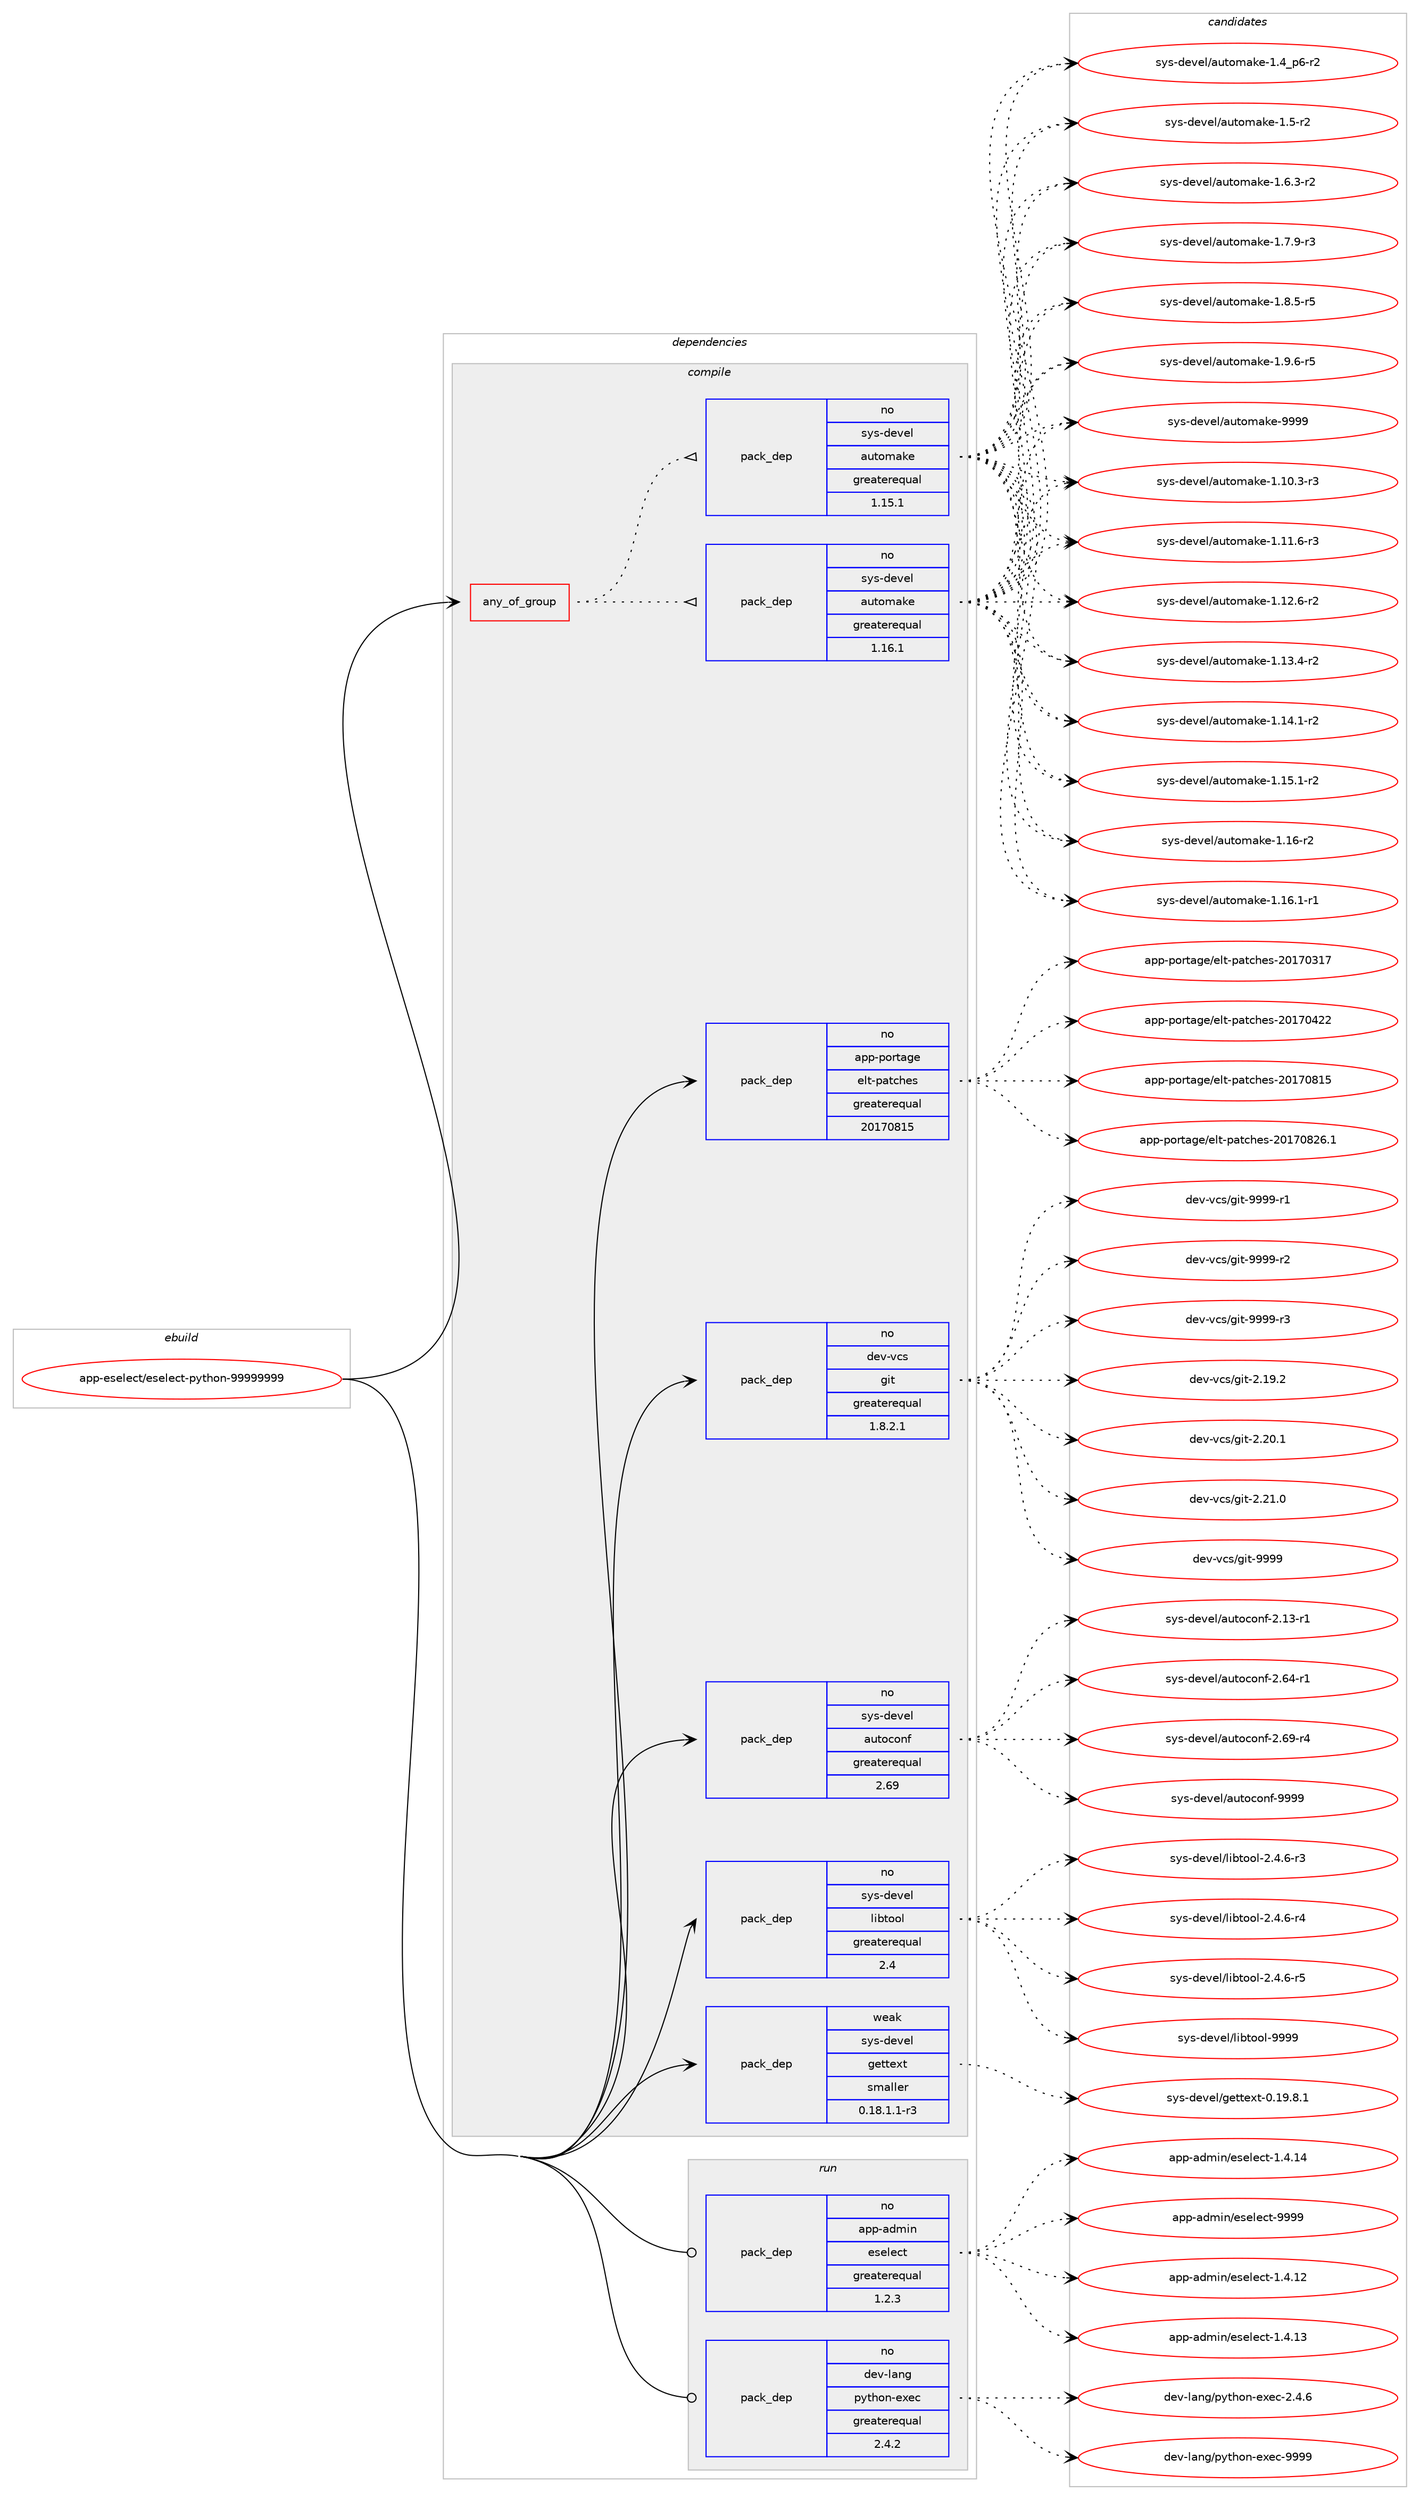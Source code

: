 digraph prolog {

# *************
# Graph options
# *************

newrank=true;
concentrate=true;
compound=true;
graph [rankdir=LR,fontname=Helvetica,fontsize=10,ranksep=1.5];#, ranksep=2.5, nodesep=0.2];
edge  [arrowhead=vee];
node  [fontname=Helvetica,fontsize=10];

# **********
# The ebuild
# **********

subgraph cluster_leftcol {
color=gray;
rank=same;
label=<<i>ebuild</i>>;
id [label="app-eselect/eselect-python-99999999", color=red, width=4, href="../app-eselect/eselect-python-99999999.svg"];
}

# ****************
# The dependencies
# ****************

subgraph cluster_midcol {
color=gray;
label=<<i>dependencies</i>>;
subgraph cluster_compile {
fillcolor="#eeeeee";
style=filled;
label=<<i>compile</i>>;
subgraph any19543 {
dependency1293661 [label=<<TABLE BORDER="0" CELLBORDER="1" CELLSPACING="0" CELLPADDING="4"><TR><TD CELLPADDING="10">any_of_group</TD></TR></TABLE>>, shape=none, color=red];subgraph pack921272 {
dependency1293662 [label=<<TABLE BORDER="0" CELLBORDER="1" CELLSPACING="0" CELLPADDING="4" WIDTH="220"><TR><TD ROWSPAN="6" CELLPADDING="30">pack_dep</TD></TR><TR><TD WIDTH="110">no</TD></TR><TR><TD>sys-devel</TD></TR><TR><TD>automake</TD></TR><TR><TD>greaterequal</TD></TR><TR><TD>1.16.1</TD></TR></TABLE>>, shape=none, color=blue];
}
dependency1293661:e -> dependency1293662:w [weight=20,style="dotted",arrowhead="oinv"];
subgraph pack921273 {
dependency1293663 [label=<<TABLE BORDER="0" CELLBORDER="1" CELLSPACING="0" CELLPADDING="4" WIDTH="220"><TR><TD ROWSPAN="6" CELLPADDING="30">pack_dep</TD></TR><TR><TD WIDTH="110">no</TD></TR><TR><TD>sys-devel</TD></TR><TR><TD>automake</TD></TR><TR><TD>greaterequal</TD></TR><TR><TD>1.15.1</TD></TR></TABLE>>, shape=none, color=blue];
}
dependency1293661:e -> dependency1293663:w [weight=20,style="dotted",arrowhead="oinv"];
}
id:e -> dependency1293661:w [weight=20,style="solid",arrowhead="vee"];
subgraph pack921274 {
dependency1293664 [label=<<TABLE BORDER="0" CELLBORDER="1" CELLSPACING="0" CELLPADDING="4" WIDTH="220"><TR><TD ROWSPAN="6" CELLPADDING="30">pack_dep</TD></TR><TR><TD WIDTH="110">no</TD></TR><TR><TD>app-portage</TD></TR><TR><TD>elt-patches</TD></TR><TR><TD>greaterequal</TD></TR><TR><TD>20170815</TD></TR></TABLE>>, shape=none, color=blue];
}
id:e -> dependency1293664:w [weight=20,style="solid",arrowhead="vee"];
subgraph pack921275 {
dependency1293665 [label=<<TABLE BORDER="0" CELLBORDER="1" CELLSPACING="0" CELLPADDING="4" WIDTH="220"><TR><TD ROWSPAN="6" CELLPADDING="30">pack_dep</TD></TR><TR><TD WIDTH="110">no</TD></TR><TR><TD>dev-vcs</TD></TR><TR><TD>git</TD></TR><TR><TD>greaterequal</TD></TR><TR><TD>1.8.2.1</TD></TR></TABLE>>, shape=none, color=blue];
}
id:e -> dependency1293665:w [weight=20,style="solid",arrowhead="vee"];
subgraph pack921276 {
dependency1293666 [label=<<TABLE BORDER="0" CELLBORDER="1" CELLSPACING="0" CELLPADDING="4" WIDTH="220"><TR><TD ROWSPAN="6" CELLPADDING="30">pack_dep</TD></TR><TR><TD WIDTH="110">no</TD></TR><TR><TD>sys-devel</TD></TR><TR><TD>autoconf</TD></TR><TR><TD>greaterequal</TD></TR><TR><TD>2.69</TD></TR></TABLE>>, shape=none, color=blue];
}
id:e -> dependency1293666:w [weight=20,style="solid",arrowhead="vee"];
subgraph pack921277 {
dependency1293667 [label=<<TABLE BORDER="0" CELLBORDER="1" CELLSPACING="0" CELLPADDING="4" WIDTH="220"><TR><TD ROWSPAN="6" CELLPADDING="30">pack_dep</TD></TR><TR><TD WIDTH="110">no</TD></TR><TR><TD>sys-devel</TD></TR><TR><TD>libtool</TD></TR><TR><TD>greaterequal</TD></TR><TR><TD>2.4</TD></TR></TABLE>>, shape=none, color=blue];
}
id:e -> dependency1293667:w [weight=20,style="solid",arrowhead="vee"];
subgraph pack921278 {
dependency1293668 [label=<<TABLE BORDER="0" CELLBORDER="1" CELLSPACING="0" CELLPADDING="4" WIDTH="220"><TR><TD ROWSPAN="6" CELLPADDING="30">pack_dep</TD></TR><TR><TD WIDTH="110">weak</TD></TR><TR><TD>sys-devel</TD></TR><TR><TD>gettext</TD></TR><TR><TD>smaller</TD></TR><TR><TD>0.18.1.1-r3</TD></TR></TABLE>>, shape=none, color=blue];
}
id:e -> dependency1293668:w [weight=20,style="solid",arrowhead="vee"];
}
subgraph cluster_compileandrun {
fillcolor="#eeeeee";
style=filled;
label=<<i>compile and run</i>>;
}
subgraph cluster_run {
fillcolor="#eeeeee";
style=filled;
label=<<i>run</i>>;
subgraph pack921279 {
dependency1293669 [label=<<TABLE BORDER="0" CELLBORDER="1" CELLSPACING="0" CELLPADDING="4" WIDTH="220"><TR><TD ROWSPAN="6" CELLPADDING="30">pack_dep</TD></TR><TR><TD WIDTH="110">no</TD></TR><TR><TD>app-admin</TD></TR><TR><TD>eselect</TD></TR><TR><TD>greaterequal</TD></TR><TR><TD>1.2.3</TD></TR></TABLE>>, shape=none, color=blue];
}
id:e -> dependency1293669:w [weight=20,style="solid",arrowhead="odot"];
subgraph pack921280 {
dependency1293670 [label=<<TABLE BORDER="0" CELLBORDER="1" CELLSPACING="0" CELLPADDING="4" WIDTH="220"><TR><TD ROWSPAN="6" CELLPADDING="30">pack_dep</TD></TR><TR><TD WIDTH="110">no</TD></TR><TR><TD>dev-lang</TD></TR><TR><TD>python-exec</TD></TR><TR><TD>greaterequal</TD></TR><TR><TD>2.4.2</TD></TR></TABLE>>, shape=none, color=blue];
}
id:e -> dependency1293670:w [weight=20,style="solid",arrowhead="odot"];
}
}

# **************
# The candidates
# **************

subgraph cluster_choices {
rank=same;
color=gray;
label=<<i>candidates</i>>;

subgraph choice921272 {
color=black;
nodesep=1;
choice11512111545100101118101108479711711611110997107101454946494846514511451 [label="sys-devel/automake-1.10.3-r3", color=red, width=4,href="../sys-devel/automake-1.10.3-r3.svg"];
choice11512111545100101118101108479711711611110997107101454946494946544511451 [label="sys-devel/automake-1.11.6-r3", color=red, width=4,href="../sys-devel/automake-1.11.6-r3.svg"];
choice11512111545100101118101108479711711611110997107101454946495046544511450 [label="sys-devel/automake-1.12.6-r2", color=red, width=4,href="../sys-devel/automake-1.12.6-r2.svg"];
choice11512111545100101118101108479711711611110997107101454946495146524511450 [label="sys-devel/automake-1.13.4-r2", color=red, width=4,href="../sys-devel/automake-1.13.4-r2.svg"];
choice11512111545100101118101108479711711611110997107101454946495246494511450 [label="sys-devel/automake-1.14.1-r2", color=red, width=4,href="../sys-devel/automake-1.14.1-r2.svg"];
choice11512111545100101118101108479711711611110997107101454946495346494511450 [label="sys-devel/automake-1.15.1-r2", color=red, width=4,href="../sys-devel/automake-1.15.1-r2.svg"];
choice1151211154510010111810110847971171161111099710710145494649544511450 [label="sys-devel/automake-1.16-r2", color=red, width=4,href="../sys-devel/automake-1.16-r2.svg"];
choice11512111545100101118101108479711711611110997107101454946495446494511449 [label="sys-devel/automake-1.16.1-r1", color=red, width=4,href="../sys-devel/automake-1.16.1-r1.svg"];
choice115121115451001011181011084797117116111109971071014549465295112544511450 [label="sys-devel/automake-1.4_p6-r2", color=red, width=4,href="../sys-devel/automake-1.4_p6-r2.svg"];
choice11512111545100101118101108479711711611110997107101454946534511450 [label="sys-devel/automake-1.5-r2", color=red, width=4,href="../sys-devel/automake-1.5-r2.svg"];
choice115121115451001011181011084797117116111109971071014549465446514511450 [label="sys-devel/automake-1.6.3-r2", color=red, width=4,href="../sys-devel/automake-1.6.3-r2.svg"];
choice115121115451001011181011084797117116111109971071014549465546574511451 [label="sys-devel/automake-1.7.9-r3", color=red, width=4,href="../sys-devel/automake-1.7.9-r3.svg"];
choice115121115451001011181011084797117116111109971071014549465646534511453 [label="sys-devel/automake-1.8.5-r5", color=red, width=4,href="../sys-devel/automake-1.8.5-r5.svg"];
choice115121115451001011181011084797117116111109971071014549465746544511453 [label="sys-devel/automake-1.9.6-r5", color=red, width=4,href="../sys-devel/automake-1.9.6-r5.svg"];
choice115121115451001011181011084797117116111109971071014557575757 [label="sys-devel/automake-9999", color=red, width=4,href="../sys-devel/automake-9999.svg"];
dependency1293662:e -> choice11512111545100101118101108479711711611110997107101454946494846514511451:w [style=dotted,weight="100"];
dependency1293662:e -> choice11512111545100101118101108479711711611110997107101454946494946544511451:w [style=dotted,weight="100"];
dependency1293662:e -> choice11512111545100101118101108479711711611110997107101454946495046544511450:w [style=dotted,weight="100"];
dependency1293662:e -> choice11512111545100101118101108479711711611110997107101454946495146524511450:w [style=dotted,weight="100"];
dependency1293662:e -> choice11512111545100101118101108479711711611110997107101454946495246494511450:w [style=dotted,weight="100"];
dependency1293662:e -> choice11512111545100101118101108479711711611110997107101454946495346494511450:w [style=dotted,weight="100"];
dependency1293662:e -> choice1151211154510010111810110847971171161111099710710145494649544511450:w [style=dotted,weight="100"];
dependency1293662:e -> choice11512111545100101118101108479711711611110997107101454946495446494511449:w [style=dotted,weight="100"];
dependency1293662:e -> choice115121115451001011181011084797117116111109971071014549465295112544511450:w [style=dotted,weight="100"];
dependency1293662:e -> choice11512111545100101118101108479711711611110997107101454946534511450:w [style=dotted,weight="100"];
dependency1293662:e -> choice115121115451001011181011084797117116111109971071014549465446514511450:w [style=dotted,weight="100"];
dependency1293662:e -> choice115121115451001011181011084797117116111109971071014549465546574511451:w [style=dotted,weight="100"];
dependency1293662:e -> choice115121115451001011181011084797117116111109971071014549465646534511453:w [style=dotted,weight="100"];
dependency1293662:e -> choice115121115451001011181011084797117116111109971071014549465746544511453:w [style=dotted,weight="100"];
dependency1293662:e -> choice115121115451001011181011084797117116111109971071014557575757:w [style=dotted,weight="100"];
}
subgraph choice921273 {
color=black;
nodesep=1;
choice11512111545100101118101108479711711611110997107101454946494846514511451 [label="sys-devel/automake-1.10.3-r3", color=red, width=4,href="../sys-devel/automake-1.10.3-r3.svg"];
choice11512111545100101118101108479711711611110997107101454946494946544511451 [label="sys-devel/automake-1.11.6-r3", color=red, width=4,href="../sys-devel/automake-1.11.6-r3.svg"];
choice11512111545100101118101108479711711611110997107101454946495046544511450 [label="sys-devel/automake-1.12.6-r2", color=red, width=4,href="../sys-devel/automake-1.12.6-r2.svg"];
choice11512111545100101118101108479711711611110997107101454946495146524511450 [label="sys-devel/automake-1.13.4-r2", color=red, width=4,href="../sys-devel/automake-1.13.4-r2.svg"];
choice11512111545100101118101108479711711611110997107101454946495246494511450 [label="sys-devel/automake-1.14.1-r2", color=red, width=4,href="../sys-devel/automake-1.14.1-r2.svg"];
choice11512111545100101118101108479711711611110997107101454946495346494511450 [label="sys-devel/automake-1.15.1-r2", color=red, width=4,href="../sys-devel/automake-1.15.1-r2.svg"];
choice1151211154510010111810110847971171161111099710710145494649544511450 [label="sys-devel/automake-1.16-r2", color=red, width=4,href="../sys-devel/automake-1.16-r2.svg"];
choice11512111545100101118101108479711711611110997107101454946495446494511449 [label="sys-devel/automake-1.16.1-r1", color=red, width=4,href="../sys-devel/automake-1.16.1-r1.svg"];
choice115121115451001011181011084797117116111109971071014549465295112544511450 [label="sys-devel/automake-1.4_p6-r2", color=red, width=4,href="../sys-devel/automake-1.4_p6-r2.svg"];
choice11512111545100101118101108479711711611110997107101454946534511450 [label="sys-devel/automake-1.5-r2", color=red, width=4,href="../sys-devel/automake-1.5-r2.svg"];
choice115121115451001011181011084797117116111109971071014549465446514511450 [label="sys-devel/automake-1.6.3-r2", color=red, width=4,href="../sys-devel/automake-1.6.3-r2.svg"];
choice115121115451001011181011084797117116111109971071014549465546574511451 [label="sys-devel/automake-1.7.9-r3", color=red, width=4,href="../sys-devel/automake-1.7.9-r3.svg"];
choice115121115451001011181011084797117116111109971071014549465646534511453 [label="sys-devel/automake-1.8.5-r5", color=red, width=4,href="../sys-devel/automake-1.8.5-r5.svg"];
choice115121115451001011181011084797117116111109971071014549465746544511453 [label="sys-devel/automake-1.9.6-r5", color=red, width=4,href="../sys-devel/automake-1.9.6-r5.svg"];
choice115121115451001011181011084797117116111109971071014557575757 [label="sys-devel/automake-9999", color=red, width=4,href="../sys-devel/automake-9999.svg"];
dependency1293663:e -> choice11512111545100101118101108479711711611110997107101454946494846514511451:w [style=dotted,weight="100"];
dependency1293663:e -> choice11512111545100101118101108479711711611110997107101454946494946544511451:w [style=dotted,weight="100"];
dependency1293663:e -> choice11512111545100101118101108479711711611110997107101454946495046544511450:w [style=dotted,weight="100"];
dependency1293663:e -> choice11512111545100101118101108479711711611110997107101454946495146524511450:w [style=dotted,weight="100"];
dependency1293663:e -> choice11512111545100101118101108479711711611110997107101454946495246494511450:w [style=dotted,weight="100"];
dependency1293663:e -> choice11512111545100101118101108479711711611110997107101454946495346494511450:w [style=dotted,weight="100"];
dependency1293663:e -> choice1151211154510010111810110847971171161111099710710145494649544511450:w [style=dotted,weight="100"];
dependency1293663:e -> choice11512111545100101118101108479711711611110997107101454946495446494511449:w [style=dotted,weight="100"];
dependency1293663:e -> choice115121115451001011181011084797117116111109971071014549465295112544511450:w [style=dotted,weight="100"];
dependency1293663:e -> choice11512111545100101118101108479711711611110997107101454946534511450:w [style=dotted,weight="100"];
dependency1293663:e -> choice115121115451001011181011084797117116111109971071014549465446514511450:w [style=dotted,weight="100"];
dependency1293663:e -> choice115121115451001011181011084797117116111109971071014549465546574511451:w [style=dotted,weight="100"];
dependency1293663:e -> choice115121115451001011181011084797117116111109971071014549465646534511453:w [style=dotted,weight="100"];
dependency1293663:e -> choice115121115451001011181011084797117116111109971071014549465746544511453:w [style=dotted,weight="100"];
dependency1293663:e -> choice115121115451001011181011084797117116111109971071014557575757:w [style=dotted,weight="100"];
}
subgraph choice921274 {
color=black;
nodesep=1;
choice97112112451121111141169710310147101108116451129711699104101115455048495548514955 [label="app-portage/elt-patches-20170317", color=red, width=4,href="../app-portage/elt-patches-20170317.svg"];
choice97112112451121111141169710310147101108116451129711699104101115455048495548525050 [label="app-portage/elt-patches-20170422", color=red, width=4,href="../app-portage/elt-patches-20170422.svg"];
choice97112112451121111141169710310147101108116451129711699104101115455048495548564953 [label="app-portage/elt-patches-20170815", color=red, width=4,href="../app-portage/elt-patches-20170815.svg"];
choice971121124511211111411697103101471011081164511297116991041011154550484955485650544649 [label="app-portage/elt-patches-20170826.1", color=red, width=4,href="../app-portage/elt-patches-20170826.1.svg"];
dependency1293664:e -> choice97112112451121111141169710310147101108116451129711699104101115455048495548514955:w [style=dotted,weight="100"];
dependency1293664:e -> choice97112112451121111141169710310147101108116451129711699104101115455048495548525050:w [style=dotted,weight="100"];
dependency1293664:e -> choice97112112451121111141169710310147101108116451129711699104101115455048495548564953:w [style=dotted,weight="100"];
dependency1293664:e -> choice971121124511211111411697103101471011081164511297116991041011154550484955485650544649:w [style=dotted,weight="100"];
}
subgraph choice921275 {
color=black;
nodesep=1;
choice10010111845118991154710310511645504649574650 [label="dev-vcs/git-2.19.2", color=red, width=4,href="../dev-vcs/git-2.19.2.svg"];
choice10010111845118991154710310511645504650484649 [label="dev-vcs/git-2.20.1", color=red, width=4,href="../dev-vcs/git-2.20.1.svg"];
choice10010111845118991154710310511645504650494648 [label="dev-vcs/git-2.21.0", color=red, width=4,href="../dev-vcs/git-2.21.0.svg"];
choice1001011184511899115471031051164557575757 [label="dev-vcs/git-9999", color=red, width=4,href="../dev-vcs/git-9999.svg"];
choice10010111845118991154710310511645575757574511449 [label="dev-vcs/git-9999-r1", color=red, width=4,href="../dev-vcs/git-9999-r1.svg"];
choice10010111845118991154710310511645575757574511450 [label="dev-vcs/git-9999-r2", color=red, width=4,href="../dev-vcs/git-9999-r2.svg"];
choice10010111845118991154710310511645575757574511451 [label="dev-vcs/git-9999-r3", color=red, width=4,href="../dev-vcs/git-9999-r3.svg"];
dependency1293665:e -> choice10010111845118991154710310511645504649574650:w [style=dotted,weight="100"];
dependency1293665:e -> choice10010111845118991154710310511645504650484649:w [style=dotted,weight="100"];
dependency1293665:e -> choice10010111845118991154710310511645504650494648:w [style=dotted,weight="100"];
dependency1293665:e -> choice1001011184511899115471031051164557575757:w [style=dotted,weight="100"];
dependency1293665:e -> choice10010111845118991154710310511645575757574511449:w [style=dotted,weight="100"];
dependency1293665:e -> choice10010111845118991154710310511645575757574511450:w [style=dotted,weight="100"];
dependency1293665:e -> choice10010111845118991154710310511645575757574511451:w [style=dotted,weight="100"];
}
subgraph choice921276 {
color=black;
nodesep=1;
choice1151211154510010111810110847971171161119911111010245504649514511449 [label="sys-devel/autoconf-2.13-r1", color=red, width=4,href="../sys-devel/autoconf-2.13-r1.svg"];
choice1151211154510010111810110847971171161119911111010245504654524511449 [label="sys-devel/autoconf-2.64-r1", color=red, width=4,href="../sys-devel/autoconf-2.64-r1.svg"];
choice1151211154510010111810110847971171161119911111010245504654574511452 [label="sys-devel/autoconf-2.69-r4", color=red, width=4,href="../sys-devel/autoconf-2.69-r4.svg"];
choice115121115451001011181011084797117116111991111101024557575757 [label="sys-devel/autoconf-9999", color=red, width=4,href="../sys-devel/autoconf-9999.svg"];
dependency1293666:e -> choice1151211154510010111810110847971171161119911111010245504649514511449:w [style=dotted,weight="100"];
dependency1293666:e -> choice1151211154510010111810110847971171161119911111010245504654524511449:w [style=dotted,weight="100"];
dependency1293666:e -> choice1151211154510010111810110847971171161119911111010245504654574511452:w [style=dotted,weight="100"];
dependency1293666:e -> choice115121115451001011181011084797117116111991111101024557575757:w [style=dotted,weight="100"];
}
subgraph choice921277 {
color=black;
nodesep=1;
choice1151211154510010111810110847108105981161111111084550465246544511451 [label="sys-devel/libtool-2.4.6-r3", color=red, width=4,href="../sys-devel/libtool-2.4.6-r3.svg"];
choice1151211154510010111810110847108105981161111111084550465246544511452 [label="sys-devel/libtool-2.4.6-r4", color=red, width=4,href="../sys-devel/libtool-2.4.6-r4.svg"];
choice1151211154510010111810110847108105981161111111084550465246544511453 [label="sys-devel/libtool-2.4.6-r5", color=red, width=4,href="../sys-devel/libtool-2.4.6-r5.svg"];
choice1151211154510010111810110847108105981161111111084557575757 [label="sys-devel/libtool-9999", color=red, width=4,href="../sys-devel/libtool-9999.svg"];
dependency1293667:e -> choice1151211154510010111810110847108105981161111111084550465246544511451:w [style=dotted,weight="100"];
dependency1293667:e -> choice1151211154510010111810110847108105981161111111084550465246544511452:w [style=dotted,weight="100"];
dependency1293667:e -> choice1151211154510010111810110847108105981161111111084550465246544511453:w [style=dotted,weight="100"];
dependency1293667:e -> choice1151211154510010111810110847108105981161111111084557575757:w [style=dotted,weight="100"];
}
subgraph choice921278 {
color=black;
nodesep=1;
choice1151211154510010111810110847103101116116101120116454846495746564649 [label="sys-devel/gettext-0.19.8.1", color=red, width=4,href="../sys-devel/gettext-0.19.8.1.svg"];
dependency1293668:e -> choice1151211154510010111810110847103101116116101120116454846495746564649:w [style=dotted,weight="100"];
}
subgraph choice921279 {
color=black;
nodesep=1;
choice971121124597100109105110471011151011081019911645494652464950 [label="app-admin/eselect-1.4.12", color=red, width=4,href="../app-admin/eselect-1.4.12.svg"];
choice971121124597100109105110471011151011081019911645494652464951 [label="app-admin/eselect-1.4.13", color=red, width=4,href="../app-admin/eselect-1.4.13.svg"];
choice971121124597100109105110471011151011081019911645494652464952 [label="app-admin/eselect-1.4.14", color=red, width=4,href="../app-admin/eselect-1.4.14.svg"];
choice97112112459710010910511047101115101108101991164557575757 [label="app-admin/eselect-9999", color=red, width=4,href="../app-admin/eselect-9999.svg"];
dependency1293669:e -> choice971121124597100109105110471011151011081019911645494652464950:w [style=dotted,weight="100"];
dependency1293669:e -> choice971121124597100109105110471011151011081019911645494652464951:w [style=dotted,weight="100"];
dependency1293669:e -> choice971121124597100109105110471011151011081019911645494652464952:w [style=dotted,weight="100"];
dependency1293669:e -> choice97112112459710010910511047101115101108101991164557575757:w [style=dotted,weight="100"];
}
subgraph choice921280 {
color=black;
nodesep=1;
choice1001011184510897110103471121211161041111104510112010199455046524654 [label="dev-lang/python-exec-2.4.6", color=red, width=4,href="../dev-lang/python-exec-2.4.6.svg"];
choice10010111845108971101034711212111610411111045101120101994557575757 [label="dev-lang/python-exec-9999", color=red, width=4,href="../dev-lang/python-exec-9999.svg"];
dependency1293670:e -> choice1001011184510897110103471121211161041111104510112010199455046524654:w [style=dotted,weight="100"];
dependency1293670:e -> choice10010111845108971101034711212111610411111045101120101994557575757:w [style=dotted,weight="100"];
}
}

}
